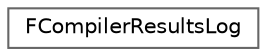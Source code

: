 digraph "Graphical Class Hierarchy"
{
 // INTERACTIVE_SVG=YES
 // LATEX_PDF_SIZE
  bgcolor="transparent";
  edge [fontname=Helvetica,fontsize=10,labelfontname=Helvetica,labelfontsize=10];
  node [fontname=Helvetica,fontsize=10,shape=box,height=0.2,width=0.4];
  rankdir="LR";
  Node0 [id="Node000000",label="FCompilerResultsLog",height=0.2,width=0.4,color="grey40", fillcolor="white", style="filled",URL="$d4/d9d/classFCompilerResultsLog.html",tooltip="This class represents a log of compiler output lines (errors, warnings, and information notes),..."];
}
